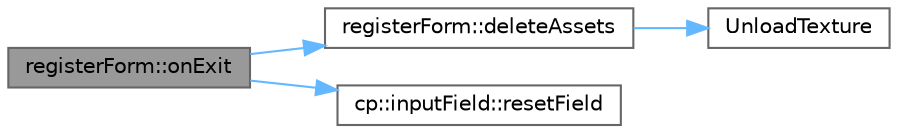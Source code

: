 digraph "registerForm::onExit"
{
 // INTERACTIVE_SVG=YES
 // LATEX_PDF_SIZE
  bgcolor="transparent";
  edge [fontname=Helvetica,fontsize=10,labelfontname=Helvetica,labelfontsize=10];
  node [fontname=Helvetica,fontsize=10,shape=box,height=0.2,width=0.4];
  rankdir="LR";
  Node1 [label="registerForm::onExit",height=0.2,width=0.4,color="gray40", fillcolor="grey60", style="filled", fontcolor="black",tooltip=" "];
  Node1 -> Node2 [color="steelblue1",style="solid"];
  Node2 [label="registerForm::deleteAssets",height=0.2,width=0.4,color="grey40", fillcolor="white", style="filled",URL="$classregister_form.html#adf8150023476ef1f2842091d04b89f6f",tooltip=" "];
  Node2 -> Node3 [color="steelblue1",style="solid"];
  Node3 [label="UnloadTexture",height=0.2,width=0.4,color="grey40", fillcolor="white", style="filled",URL="$raylib_8h.html#a6f180a47c6cd65b31d4e0f5b9e1b2be7",tooltip=" "];
  Node1 -> Node4 [color="steelblue1",style="solid"];
  Node4 [label="cp::inputField::resetField",height=0.2,width=0.4,color="grey40", fillcolor="white", style="filled",URL="$classcp_1_1input_field.html#afef139171c5dff13db0a1ba5e516c295",tooltip=" "];
}
